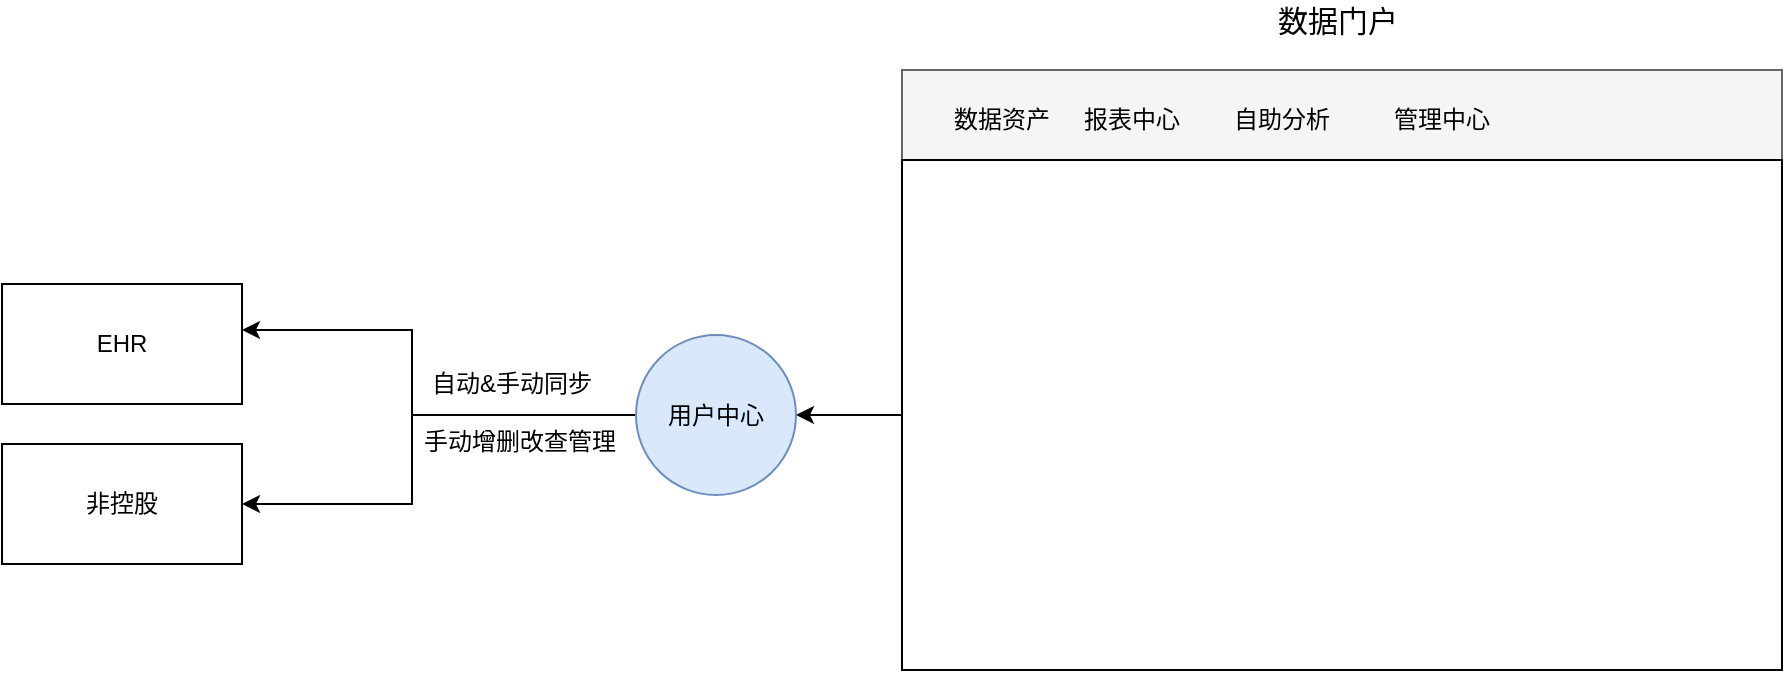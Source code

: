 <mxfile version="13.8.7" type="github" pages="4">
  <diagram id="wyeh-DEslIX5HUMllB9E" name="用户登录">
    <mxGraphModel dx="1378" dy="803" grid="0" gridSize="10" guides="1" tooltips="1" connect="1" arrows="1" fold="1" page="0" pageScale="1" pageWidth="1169" pageHeight="1654" math="0" shadow="0">
      <root>
        <mxCell id="0" />
        <mxCell id="1" parent="0" />
        <mxCell id="Wcl087vezOpqiJ7zV3I6-6" value="" style="rounded=0;whiteSpace=wrap;html=1;fillColor=#f5f5f5;strokeColor=#666666;fontColor=#333333;" parent="1" vertex="1">
          <mxGeometry x="490" y="263" width="440" height="45" as="geometry" />
        </mxCell>
        <mxCell id="dgVE0eAPtg8r2mzdLM1t-9" style="edgeStyle=orthogonalEdgeStyle;rounded=0;orthogonalLoop=1;jettySize=auto;html=1;exitX=0;exitY=0.5;exitDx=0;exitDy=0;entryX=1;entryY=0.5;entryDx=0;entryDy=0;" parent="1" source="Wcl087vezOpqiJ7zV3I6-1" target="dgVE0eAPtg8r2mzdLM1t-5" edge="1">
          <mxGeometry relative="1" as="geometry">
            <mxPoint x="320" y="435" as="sourcePoint" />
            <Array as="points">
              <mxPoint x="245" y="436" />
              <mxPoint x="245" y="480" />
            </Array>
          </mxGeometry>
        </mxCell>
        <mxCell id="dgVE0eAPtg8r2mzdLM1t-12" style="edgeStyle=orthogonalEdgeStyle;rounded=0;orthogonalLoop=1;jettySize=auto;html=1;entryX=1;entryY=0.383;entryDx=0;entryDy=0;entryPerimeter=0;exitX=0;exitY=0.5;exitDx=0;exitDy=0;" parent="1" source="Wcl087vezOpqiJ7zV3I6-1" target="dgVE0eAPtg8r2mzdLM1t-4" edge="1">
          <mxGeometry relative="1" as="geometry">
            <mxPoint x="320" y="435" as="sourcePoint" />
            <Array as="points">
              <mxPoint x="245" y="436" />
              <mxPoint x="245" y="393" />
            </Array>
          </mxGeometry>
        </mxCell>
        <mxCell id="dgVE0eAPtg8r2mzdLM1t-4" value="EHR" style="rounded=0;whiteSpace=wrap;html=1;" parent="1" vertex="1">
          <mxGeometry x="40" y="370" width="120" height="60" as="geometry" />
        </mxCell>
        <mxCell id="dgVE0eAPtg8r2mzdLM1t-5" value="非控股" style="rounded=0;whiteSpace=wrap;html=1;" parent="1" vertex="1">
          <mxGeometry x="40" y="450" width="120" height="60" as="geometry" />
        </mxCell>
        <mxCell id="dgVE0eAPtg8r2mzdLM1t-13" value="自动&amp;amp;手动同步" style="text;html=1;strokeColor=none;fillColor=none;align=center;verticalAlign=middle;whiteSpace=wrap;rounded=0;" parent="1" vertex="1">
          <mxGeometry x="250" y="410" width="90" height="20" as="geometry" />
        </mxCell>
        <mxCell id="dgVE0eAPtg8r2mzdLM1t-15" value="&lt;font style=&quot;font-size: 15px&quot;&gt;数据门户&lt;/font&gt;" style="text;html=1;strokeColor=none;fillColor=none;align=center;verticalAlign=middle;whiteSpace=wrap;rounded=0;" parent="1" vertex="1">
          <mxGeometry x="657.5" y="228" width="100" height="20" as="geometry" />
        </mxCell>
        <mxCell id="Wcl087vezOpqiJ7zV3I6-7" style="edgeStyle=orthogonalEdgeStyle;rounded=0;orthogonalLoop=1;jettySize=auto;html=1;exitX=0;exitY=0.5;exitDx=0;exitDy=0;entryX=1;entryY=0.5;entryDx=0;entryDy=0;" parent="1" source="dgVE0eAPtg8r2mzdLM1t-17" target="Wcl087vezOpqiJ7zV3I6-1" edge="1">
          <mxGeometry relative="1" as="geometry" />
        </mxCell>
        <mxCell id="dgVE0eAPtg8r2mzdLM1t-17" value="" style="rounded=0;whiteSpace=wrap;html=1;" parent="1" vertex="1">
          <mxGeometry x="490" y="308" width="440" height="255" as="geometry" />
        </mxCell>
        <mxCell id="Wcl087vezOpqiJ7zV3I6-1" value="用户中心" style="ellipse;whiteSpace=wrap;html=1;aspect=fixed;fillColor=#dae8fc;strokeColor=#6c8ebf;" parent="1" vertex="1">
          <mxGeometry x="357" y="395.5" width="80" height="80" as="geometry" />
        </mxCell>
        <mxCell id="Wcl087vezOpqiJ7zV3I6-2" value="数据资产" style="text;html=1;strokeColor=none;fillColor=none;align=center;verticalAlign=middle;whiteSpace=wrap;rounded=0;" parent="1" vertex="1">
          <mxGeometry x="510" y="278" width="60" height="20" as="geometry" />
        </mxCell>
        <mxCell id="Wcl087vezOpqiJ7zV3I6-3" value="报表中心" style="text;html=1;strokeColor=none;fillColor=none;align=center;verticalAlign=middle;whiteSpace=wrap;rounded=0;" parent="1" vertex="1">
          <mxGeometry x="575" y="278" width="60" height="20" as="geometry" />
        </mxCell>
        <mxCell id="Wcl087vezOpqiJ7zV3I6-4" value="自助分析" style="text;html=1;strokeColor=none;fillColor=none;align=center;verticalAlign=middle;whiteSpace=wrap;rounded=0;" parent="1" vertex="1">
          <mxGeometry x="650" y="278" width="60" height="20" as="geometry" />
        </mxCell>
        <mxCell id="Wcl087vezOpqiJ7zV3I6-5" value="管理中心" style="text;html=1;strokeColor=none;fillColor=none;align=center;verticalAlign=middle;whiteSpace=wrap;rounded=0;" parent="1" vertex="1">
          <mxGeometry x="730" y="278" width="60" height="20" as="geometry" />
        </mxCell>
        <mxCell id="Wcl087vezOpqiJ7zV3I6-8" value="手动增删改查管理" style="text;html=1;strokeColor=none;fillColor=none;align=center;verticalAlign=middle;whiteSpace=wrap;rounded=0;" parent="1" vertex="1">
          <mxGeometry x="247" y="439" width="104" height="20" as="geometry" />
        </mxCell>
      </root>
    </mxGraphModel>
  </diagram>
  <diagram id="avnWjNWjPU4aOX5KObkh" name="权限控制">
    <mxGraphModel dx="1378" dy="803" grid="1" gridSize="10" guides="1" tooltips="1" connect="1" arrows="1" fold="1" page="1" pageScale="1" pageWidth="1169" pageHeight="1654" math="0" shadow="0">
      <root>
        <mxCell id="OsziL55888v6D7ve3e-J-0" />
        <mxCell id="OsziL55888v6D7ve3e-J-1" parent="OsziL55888v6D7ve3e-J-0" />
        <mxCell id="i9poHdWUBlSxaNIfTEHj-3" style="edgeStyle=orthogonalEdgeStyle;rounded=0;orthogonalLoop=1;jettySize=auto;html=1;" parent="OsziL55888v6D7ve3e-J-1" source="OsziL55888v6D7ve3e-J-2" target="i9poHdWUBlSxaNIfTEHj-2" edge="1">
          <mxGeometry relative="1" as="geometry" />
        </mxCell>
        <mxCell id="i9poHdWUBlSxaNIfTEHj-7" style="edgeStyle=orthogonalEdgeStyle;rounded=0;orthogonalLoop=1;jettySize=auto;html=1;exitX=0.5;exitY=1;exitDx=0;exitDy=0;entryX=0.5;entryY=0;entryDx=0;entryDy=0;" parent="OsziL55888v6D7ve3e-J-1" source="OsziL55888v6D7ve3e-J-2" target="i9poHdWUBlSxaNIfTEHj-6" edge="1">
          <mxGeometry relative="1" as="geometry" />
        </mxCell>
        <mxCell id="OsziL55888v6D7ve3e-J-2" value="用户&lt;br&gt;&lt;font color=&quot;#1008ff&quot;&gt;dh_user&lt;/font&gt;" style="ellipse;whiteSpace=wrap;html=1;aspect=fixed;fillColor=#dae8fc;strokeColor=#6c8ebf;" parent="OsziL55888v6D7ve3e-J-1" vertex="1">
          <mxGeometry x="465" y="440" width="80" height="80" as="geometry" />
        </mxCell>
        <mxCell id="i9poHdWUBlSxaNIfTEHj-24" style="edgeStyle=orthogonalEdgeStyle;rounded=0;orthogonalLoop=1;jettySize=auto;html=1;entryX=0;entryY=0.5;entryDx=0;entryDy=0;entryPerimeter=0;" parent="OsziL55888v6D7ve3e-J-1" source="OsziL55888v6D7ve3e-J-3" target="i9poHdWUBlSxaNIfTEHj-23" edge="1">
          <mxGeometry relative="1" as="geometry" />
        </mxCell>
        <mxCell id="Jp9jI565Ps0WdznfpB3e-1" style="edgeStyle=orthogonalEdgeStyle;rounded=0;orthogonalLoop=1;jettySize=auto;html=1;entryX=0.5;entryY=1;entryDx=0;entryDy=0;" parent="OsziL55888v6D7ve3e-J-1" source="OsziL55888v6D7ve3e-J-3" target="Jp9jI565Ps0WdznfpB3e-0" edge="1">
          <mxGeometry relative="1" as="geometry" />
        </mxCell>
        <mxCell id="OsziL55888v6D7ve3e-J-3" value="功能权限角色&lt;br&gt;&lt;font color=&quot;#1008ff&quot;&gt;auth_res_role&lt;/font&gt;" style="rounded=1;whiteSpace=wrap;html=1;fillColor=#d5e8d4;strokeColor=#82b366;" parent="OsziL55888v6D7ve3e-J-1" vertex="1">
          <mxGeometry x="445" y="250" width="120" height="60" as="geometry" />
        </mxCell>
        <mxCell id="OsziL55888v6D7ve3e-J-4" value="数据门户功能权限&lt;br&gt;&lt;font color=&quot;#1008ff&quot;&gt;auth_resource&lt;/font&gt;" style="rounded=1;whiteSpace=wrap;html=1;fillColor=#d5e8d4;strokeColor=#82b366;" parent="OsziL55888v6D7ve3e-J-1" vertex="1">
          <mxGeometry x="365" y="30" width="120" height="60" as="geometry" />
        </mxCell>
        <mxCell id="Jp9jI565Ps0WdznfpB3e-8" style="edgeStyle=orthogonalEdgeStyle;rounded=0;orthogonalLoop=1;jettySize=auto;html=1;entryX=0.5;entryY=0;entryDx=0;entryDy=0;" parent="OsziL55888v6D7ve3e-J-1" source="OsziL55888v6D7ve3e-J-5" target="Jp9jI565Ps0WdznfpB3e-7" edge="1">
          <mxGeometry relative="1" as="geometry" />
        </mxCell>
        <mxCell id="OsziL55888v6D7ve3e-J-5" value="数据权限角色&lt;br&gt;&lt;font color=&quot;#1008ff&quot;&gt;auth_data_role&lt;/font&gt;" style="rounded=1;whiteSpace=wrap;html=1;fillColor=#e1d5e7;strokeColor=#9673a6;" parent="OsziL55888v6D7ve3e-J-1" vertex="1">
          <mxGeometry x="445" y="650" width="120" height="60" as="geometry" />
        </mxCell>
        <mxCell id="i9poHdWUBlSxaNIfTEHj-21" style="edgeStyle=orthogonalEdgeStyle;rounded=0;orthogonalLoop=1;jettySize=auto;html=1;entryX=1;entryY=0.5;entryDx=0;entryDy=0;entryPerimeter=0;" parent="OsziL55888v6D7ve3e-J-1" source="OsziL55888v6D7ve3e-J-6" target="i9poHdWUBlSxaNIfTEHj-20" edge="1">
          <mxGeometry relative="1" as="geometry" />
        </mxCell>
        <mxCell id="OsziL55888v6D7ve3e-J-6" value="医院数据权限&lt;br&gt;&lt;span style=&quot;color: rgb(255 , 16 , 8)&quot;&gt;不用建表&lt;/span&gt;" style="rounded=1;whiteSpace=wrap;html=1;fillColor=#e1d5e7;strokeColor=#9673a6;" parent="OsziL55888v6D7ve3e-J-1" vertex="1">
          <mxGeometry x="360" y="870" width="120" height="60" as="geometry" />
        </mxCell>
        <mxCell id="i9poHdWUBlSxaNIfTEHj-4" style="edgeStyle=orthogonalEdgeStyle;rounded=0;orthogonalLoop=1;jettySize=auto;html=1;entryX=0.5;entryY=1;entryDx=0;entryDy=0;" parent="OsziL55888v6D7ve3e-J-1" source="i9poHdWUBlSxaNIfTEHj-2" target="OsziL55888v6D7ve3e-J-3" edge="1">
          <mxGeometry relative="1" as="geometry" />
        </mxCell>
        <mxCell id="i9poHdWUBlSxaNIfTEHj-2" value="【用户】与【功能角色】关联关系&lt;br&gt;&lt;font color=&quot;#1008ff&quot;&gt;auth_user_resouce_role&lt;/font&gt;" style="rounded=1;whiteSpace=wrap;html=1;fillColor=#ffe6cc;strokeColor=#d79b00;" parent="OsziL55888v6D7ve3e-J-1" vertex="1">
          <mxGeometry x="399.38" y="350" width="211.25" height="60" as="geometry" />
        </mxCell>
        <mxCell id="i9poHdWUBlSxaNIfTEHj-8" style="edgeStyle=orthogonalEdgeStyle;rounded=0;orthogonalLoop=1;jettySize=auto;html=1;" parent="OsziL55888v6D7ve3e-J-1" source="i9poHdWUBlSxaNIfTEHj-6" target="OsziL55888v6D7ve3e-J-5" edge="1">
          <mxGeometry relative="1" as="geometry" />
        </mxCell>
        <mxCell id="i9poHdWUBlSxaNIfTEHj-6" value="【用户】与【数据角色】关联关系&lt;br&gt;&lt;font color=&quot;#1008ff&quot;&gt;auth_user_data_role&lt;/font&gt;" style="rounded=1;whiteSpace=wrap;html=1;fillColor=#ffe6cc;strokeColor=#d79b00;" parent="OsziL55888v6D7ve3e-J-1" vertex="1">
          <mxGeometry x="404.38" y="560" width="201.25" height="60" as="geometry" />
        </mxCell>
        <mxCell id="i9poHdWUBlSxaNIfTEHj-10" value="数据门户数据权限&lt;br&gt;&lt;font color=&quot;#1008ff&quot;&gt;auth_data&lt;/font&gt;" style="rounded=1;whiteSpace=wrap;html=1;fillColor=#e1d5e7;strokeColor=#9673a6;" parent="OsziL55888v6D7ve3e-J-1" vertex="1">
          <mxGeometry x="520" y="870" width="120" height="60" as="geometry" />
        </mxCell>
        <mxCell id="i9poHdWUBlSxaNIfTEHj-16" style="edgeStyle=orthogonalEdgeStyle;rounded=0;orthogonalLoop=1;jettySize=auto;html=1;entryX=0;entryY=0.5;entryDx=0;entryDy=0;entryPerimeter=0;" parent="OsziL55888v6D7ve3e-J-1" source="i9poHdWUBlSxaNIfTEHj-12" target="i9poHdWUBlSxaNIfTEHj-18" edge="1">
          <mxGeometry relative="1" as="geometry">
            <mxPoint x="785" y="60" as="targetPoint" />
          </mxGeometry>
        </mxCell>
        <mxCell id="i9poHdWUBlSxaNIfTEHj-12" value="Davinci功能权限&lt;br&gt;&lt;font color=&quot;#ff1008&quot;&gt;不用建表&lt;/font&gt;" style="rounded=1;whiteSpace=wrap;html=1;fillColor=#d5e8d4;strokeColor=#82b366;" parent="OsziL55888v6D7ve3e-J-1" vertex="1">
          <mxGeometry x="535" y="30" width="120" height="60" as="geometry" />
        </mxCell>
        <mxCell id="i9poHdWUBlSxaNIfTEHj-17" value="跟Davinci平台对接" style="text;html=1;strokeColor=none;fillColor=none;align=center;verticalAlign=middle;whiteSpace=wrap;rounded=0;" parent="OsziL55888v6D7ve3e-J-1" vertex="1">
          <mxGeometry x="665" y="60" width="130" height="20" as="geometry" />
        </mxCell>
        <mxCell id="i9poHdWUBlSxaNIfTEHj-18" value="&lt;span&gt;Davinci&lt;/span&gt;" style="shape=cylinder3;whiteSpace=wrap;html=1;boundedLbl=1;backgroundOutline=1;size=15;" parent="OsziL55888v6D7ve3e-J-1" vertex="1">
          <mxGeometry x="805" y="20" width="60" height="80" as="geometry" />
        </mxCell>
        <mxCell id="i9poHdWUBlSxaNIfTEHj-20" value="&lt;span&gt;医院基础信息表&lt;/span&gt;" style="shape=cylinder3;whiteSpace=wrap;html=1;boundedLbl=1;backgroundOutline=1;size=15;" parent="OsziL55888v6D7ve3e-J-1" vertex="1">
          <mxGeometry x="210" y="860" width="60" height="80" as="geometry" />
        </mxCell>
        <mxCell id="i9poHdWUBlSxaNIfTEHj-22" value="跟Davinci平台对接，将角色与Davinci平台的角色映射起来" style="text;html=1;strokeColor=none;fillColor=none;align=center;verticalAlign=middle;whiteSpace=wrap;rounded=0;" parent="OsziL55888v6D7ve3e-J-1" vertex="1">
          <mxGeometry x="565" y="270" width="170" height="20" as="geometry" />
        </mxCell>
        <mxCell id="i9poHdWUBlSxaNIfTEHj-23" value="&lt;span&gt;Davinci&lt;/span&gt;" style="shape=cylinder3;whiteSpace=wrap;html=1;boundedLbl=1;backgroundOutline=1;size=15;" parent="OsziL55888v6D7ve3e-J-1" vertex="1">
          <mxGeometry x="755" y="240" width="60" height="80" as="geometry" />
        </mxCell>
        <mxCell id="i9poHdWUBlSxaNIfTEHj-28" style="edgeStyle=orthogonalEdgeStyle;rounded=0;orthogonalLoop=1;jettySize=auto;html=1;exitX=0;exitY=0.5;exitDx=0;exitDy=0;exitPerimeter=0;entryX=1;entryY=0.5;entryDx=0;entryDy=0;" parent="OsziL55888v6D7ve3e-J-1" source="i9poHdWUBlSxaNIfTEHj-27" target="i9poHdWUBlSxaNIfTEHj-6" edge="1">
          <mxGeometry relative="1" as="geometry">
            <mxPoint x="635.63" y="590" as="targetPoint" />
          </mxGeometry>
        </mxCell>
        <mxCell id="i9poHdWUBlSxaNIfTEHj-27" value="&lt;span&gt;Davinci&lt;br&gt;SQL查询&lt;br&gt;&lt;/span&gt;" style="shape=cylinder3;whiteSpace=wrap;html=1;boundedLbl=1;backgroundOutline=1;size=15;" parent="OsziL55888v6D7ve3e-J-1" vertex="1">
          <mxGeometry x="840" y="550" width="60" height="80" as="geometry" />
        </mxCell>
        <mxCell id="i9poHdWUBlSxaNIfTEHj-29" value="Davinci做SQL查询时，获取该用户所拥有的数据权限，并在Davinci平台进行数据权限控制" style="text;html=1;strokeColor=none;fillColor=none;align=center;verticalAlign=middle;whiteSpace=wrap;rounded=0;" parent="OsziL55888v6D7ve3e-J-1" vertex="1">
          <mxGeometry x="645" y="580" width="170" height="20" as="geometry" />
        </mxCell>
        <mxCell id="Jp9jI565Ps0WdznfpB3e-2" style="edgeStyle=orthogonalEdgeStyle;rounded=0;orthogonalLoop=1;jettySize=auto;html=1;entryX=0.5;entryY=1;entryDx=0;entryDy=0;" parent="OsziL55888v6D7ve3e-J-1" source="Jp9jI565Ps0WdznfpB3e-0" target="i9poHdWUBlSxaNIfTEHj-12" edge="1">
          <mxGeometry relative="1" as="geometry" />
        </mxCell>
        <mxCell id="Jp9jI565Ps0WdznfpB3e-3" style="edgeStyle=orthogonalEdgeStyle;rounded=0;orthogonalLoop=1;jettySize=auto;html=1;entryX=0.5;entryY=1;entryDx=0;entryDy=0;" parent="OsziL55888v6D7ve3e-J-1" source="Jp9jI565Ps0WdznfpB3e-0" target="OsziL55888v6D7ve3e-J-4" edge="1">
          <mxGeometry relative="1" as="geometry" />
        </mxCell>
        <mxCell id="Jp9jI565Ps0WdznfpB3e-0" value="【功能权限角色】与【功能权限】关联关系&lt;br&gt;&lt;font color=&quot;#1008ff&quot;&gt;auth_role_resource&lt;/font&gt;" style="rounded=1;whiteSpace=wrap;html=1;fillColor=#ffe6cc;strokeColor=#d79b00;" parent="OsziL55888v6D7ve3e-J-1" vertex="1">
          <mxGeometry x="378.75" y="150" width="252.5" height="60" as="geometry" />
        </mxCell>
        <mxCell id="Jp9jI565Ps0WdznfpB3e-5" style="edgeStyle=orthogonalEdgeStyle;rounded=0;orthogonalLoop=1;jettySize=auto;html=1;entryX=0;entryY=0.5;entryDx=0;entryDy=0;" parent="OsziL55888v6D7ve3e-J-1" source="Jp9jI565Ps0WdznfpB3e-4" target="OsziL55888v6D7ve3e-J-2" edge="1">
          <mxGeometry relative="1" as="geometry" />
        </mxCell>
        <mxCell id="Jp9jI565Ps0WdznfpB3e-4" value="&lt;span&gt;Davinci&lt;/span&gt;" style="shape=cylinder3;whiteSpace=wrap;html=1;boundedLbl=1;backgroundOutline=1;size=15;" parent="OsziL55888v6D7ve3e-J-1" vertex="1">
          <mxGeometry x="275" y="440" width="60" height="80" as="geometry" />
        </mxCell>
        <mxCell id="Jp9jI565Ps0WdznfpB3e-6" value="Davnci平台用户信息&lt;br&gt;统一从用户中心读取" style="text;html=1;strokeColor=none;fillColor=none;align=center;verticalAlign=middle;whiteSpace=wrap;rounded=0;" parent="OsziL55888v6D7ve3e-J-1" vertex="1">
          <mxGeometry x="336" y="483" width="120" height="20" as="geometry" />
        </mxCell>
        <mxCell id="Jp9jI565Ps0WdznfpB3e-9" style="edgeStyle=orthogonalEdgeStyle;rounded=0;orthogonalLoop=1;jettySize=auto;html=1;entryX=0.5;entryY=0;entryDx=0;entryDy=0;" parent="OsziL55888v6D7ve3e-J-1" source="Jp9jI565Ps0WdznfpB3e-7" target="OsziL55888v6D7ve3e-J-6" edge="1">
          <mxGeometry relative="1" as="geometry" />
        </mxCell>
        <mxCell id="Jp9jI565Ps0WdznfpB3e-10" style="edgeStyle=orthogonalEdgeStyle;rounded=0;orthogonalLoop=1;jettySize=auto;html=1;entryX=0.5;entryY=0;entryDx=0;entryDy=0;" parent="OsziL55888v6D7ve3e-J-1" source="Jp9jI565Ps0WdznfpB3e-7" target="i9poHdWUBlSxaNIfTEHj-10" edge="1">
          <mxGeometry relative="1" as="geometry" />
        </mxCell>
        <mxCell id="Jp9jI565Ps0WdznfpB3e-7" value="【数据权限角色】 与【数据权限】关联关系&lt;br&gt;&lt;font color=&quot;#1008ff&quot;&gt;auth_role_data&lt;/font&gt;" style="rounded=1;whiteSpace=wrap;html=1;fillColor=#ffe6cc;strokeColor=#d79b00;" parent="OsziL55888v6D7ve3e-J-1" vertex="1">
          <mxGeometry x="386.25" y="740" width="237.5" height="60" as="geometry" />
        </mxCell>
      </root>
    </mxGraphModel>
  </diagram>
  <diagram id="1SC_o1a23PIcUcppPwyi" name="nginx">
    <mxGraphModel dx="1378" dy="803" grid="0" gridSize="10" guides="1" tooltips="1" connect="1" arrows="1" fold="1" page="1" pageScale="1" pageWidth="1169" pageHeight="1654" math="0" shadow="0">
      <root>
        <mxCell id="N7DCPrjBFFFNstaVeyjk-0" />
        <mxCell id="N7DCPrjBFFFNstaVeyjk-1" parent="N7DCPrjBFFFNstaVeyjk-0" />
        <mxCell id="N7DCPrjBFFFNstaVeyjk-2" value="" style="rounded=0;whiteSpace=wrap;html=1;" vertex="1" parent="N7DCPrjBFFFNstaVeyjk-1">
          <mxGeometry x="68" y="270" width="470" height="300" as="geometry" />
        </mxCell>
        <mxCell id="N7DCPrjBFFFNstaVeyjk-3" value="&lt;font style=&quot;font-size: 20px&quot;&gt;davinci子项目&lt;/font&gt;" style="rounded=0;whiteSpace=wrap;html=1;" vertex="1" parent="N7DCPrjBFFFNstaVeyjk-1">
          <mxGeometry x="225" y="330" width="148.5" height="60" as="geometry" />
        </mxCell>
        <mxCell id="N7DCPrjBFFFNstaVeyjk-4" value="&lt;font style=&quot;font-size: 16px&quot;&gt;datahub（主项目）&lt;/font&gt;" style="text;html=1;strokeColor=none;fillColor=none;align=center;verticalAlign=middle;whiteSpace=wrap;rounded=0;" vertex="1" parent="N7DCPrjBFFFNstaVeyjk-1">
          <mxGeometry x="217.5" y="235" width="170" height="20" as="geometry" />
        </mxCell>
        <mxCell id="N7DCPrjBFFFNstaVeyjk-7" style="edgeStyle=orthogonalEdgeStyle;rounded=0;orthogonalLoop=1;jettySize=auto;html=1;exitX=0.5;exitY=1;exitDx=0;exitDy=0;entryX=0.5;entryY=0;entryDx=0;entryDy=0;" edge="1" parent="N7DCPrjBFFFNstaVeyjk-1" source="N7DCPrjBFFFNstaVeyjk-5" target="N7DCPrjBFFFNstaVeyjk-4">
          <mxGeometry relative="1" as="geometry" />
        </mxCell>
        <mxCell id="N7DCPrjBFFFNstaVeyjk-5" value="&lt;font style=&quot;font-size: 17px&quot;&gt;浏览器&lt;/font&gt;" style="ellipse;whiteSpace=wrap;html=1;rounded=0;" vertex="1" parent="N7DCPrjBFFFNstaVeyjk-1">
          <mxGeometry x="242.5" y="20" width="120" height="80" as="geometry" />
        </mxCell>
        <mxCell id="N7DCPrjBFFFNstaVeyjk-9" value="&lt;font style=&quot;font-size: 14px&quot;&gt;浏览器访问datahub平台的后端接口：&lt;/font&gt;&lt;font color=&quot;#1008ff&quot; style=&quot;font-size: 14px&quot;&gt;&lt;a href=&quot;https://datahub-test.rp-field.com/auto_analysis/xxxx&quot; style=&quot;font-family: &amp;#34;helvetica neue&amp;#34;&quot;&gt;https://datahub-test.rp-field.com/a&lt;/a&gt;pi&lt;/font&gt;" style="text;html=1;strokeColor=none;fillColor=none;align=center;verticalAlign=middle;whiteSpace=wrap;rounded=0;" vertex="1" parent="N7DCPrjBFFFNstaVeyjk-1">
          <mxGeometry x="300" y="130" width="480" height="20" as="geometry" />
        </mxCell>
        <mxCell id="N7DCPrjBFFFNstaVeyjk-10" value="&lt;font style=&quot;font-size: 14px&quot;&gt;浏览器通过datahub平台跨域访问davinci项目：&lt;/font&gt;&lt;a href=&quot;https://datahub-test.rp-field.com/auto_analysis/xxxx&quot; style=&quot;font-family: &amp;#34;helvetica neue&amp;#34; ; font-size: 13px&quot;&gt;https://datahub-test.rp-field.com/auto_analysis/xxxx&lt;/a&gt;" style="text;html=1;strokeColor=none;fillColor=none;align=center;verticalAlign=middle;whiteSpace=wrap;rounded=0;" vertex="1" parent="N7DCPrjBFFFNstaVeyjk-1">
          <mxGeometry x="350" y="350" width="657.5" height="20" as="geometry" />
        </mxCell>
        <mxCell id="N7DCPrjBFFFNstaVeyjk-11" value="proxy_pass http://172.28.35.70:8084" style="rounded=1;whiteSpace=wrap;html=1;" vertex="1" parent="N7DCPrjBFFFNstaVeyjk-1">
          <mxGeometry x="635" y="430" width="280" height="170" as="geometry" />
        </mxCell>
        <mxCell id="N7DCPrjBFFFNstaVeyjk-12" value="&lt;font style=&quot;font-size: 14px&quot;&gt;nginx代理davinci项目访问地址&lt;/font&gt;" style="text;html=1;strokeColor=none;fillColor=none;align=center;verticalAlign=middle;whiteSpace=wrap;rounded=0;" vertex="1" parent="N7DCPrjBFFFNstaVeyjk-1">
          <mxGeometry x="670" y="400" width="210" height="20" as="geometry" />
        </mxCell>
        <mxCell id="N7DCPrjBFFFNstaVeyjk-15" value="" style="endArrow=classic;html=1;exitX=0.5;exitY=1;exitDx=0;exitDy=0;entryX=0;entryY=0.5;entryDx=0;entryDy=0;" edge="1" parent="N7DCPrjBFFFNstaVeyjk-1" source="N7DCPrjBFFFNstaVeyjk-3" target="N7DCPrjBFFFNstaVeyjk-11">
          <mxGeometry width="50" height="50" relative="1" as="geometry">
            <mxPoint x="410" y="540" as="sourcePoint" />
            <mxPoint x="460" y="490" as="targetPoint" />
          </mxGeometry>
        </mxCell>
      </root>
    </mxGraphModel>
  </diagram>
  <diagram id="1w2n2Yp8SvKOhs1gkvAM" name="Davinci权限关系">
    <mxGraphModel dx="1378" dy="803" grid="1" gridSize="10" guides="1" tooltips="1" connect="1" arrows="1" fold="1" page="1" pageScale="1" pageWidth="1169" pageHeight="1654" math="0" shadow="0">
      <root>
        <mxCell id="w-u-WzieLuxH61Kop9Gj-0" />
        <mxCell id="w-u-WzieLuxH61Kop9Gj-1" parent="w-u-WzieLuxH61Kop9Gj-0" />
        <mxCell id="w-u-WzieLuxH61Kop9Gj-3" value="" style="rounded=0;whiteSpace=wrap;html=1;fillColor=#dae8fc;strokeColor=#6c8ebf;" vertex="1" parent="w-u-WzieLuxH61Kop9Gj-1">
          <mxGeometry x="150" y="80" width="910" height="690" as="geometry" />
        </mxCell>
        <mxCell id="w-u-WzieLuxH61Kop9Gj-4" value="组织" style="text;html=1;strokeColor=none;fillColor=none;align=center;verticalAlign=middle;whiteSpace=wrap;rounded=0;" vertex="1" parent="w-u-WzieLuxH61Kop9Gj-1">
          <mxGeometry x="990" y="730" width="50" height="30" as="geometry" />
        </mxCell>
        <mxCell id="w-u-WzieLuxH61Kop9Gj-5" value="" style="rounded=0;whiteSpace=wrap;html=1;fillColor=#d5e8d4;strokeColor=#82b366;" vertex="1" parent="w-u-WzieLuxH61Kop9Gj-1">
          <mxGeometry x="190" y="100" width="830" height="150" as="geometry" />
        </mxCell>
        <mxCell id="w-u-WzieLuxH61Kop9Gj-7" value="" style="rounded=0;whiteSpace=wrap;html=1;fillColor=#d5e8d4;strokeColor=#82b366;" vertex="1" parent="w-u-WzieLuxH61Kop9Gj-1">
          <mxGeometry x="190" y="570" width="830" height="150" as="geometry" />
        </mxCell>
        <mxCell id="w-u-WzieLuxH61Kop9Gj-8" value="项目A" style="text;html=1;strokeColor=none;fillColor=none;align=center;verticalAlign=middle;whiteSpace=wrap;rounded=0;" vertex="1" parent="w-u-WzieLuxH61Kop9Gj-1">
          <mxGeometry x="570" y="110" width="40" height="20" as="geometry" />
        </mxCell>
        <mxCell id="w-u-WzieLuxH61Kop9Gj-9" value="项目B" style="text;html=1;strokeColor=none;fillColor=none;align=center;verticalAlign=middle;whiteSpace=wrap;rounded=0;" vertex="1" parent="w-u-WzieLuxH61Kop9Gj-1">
          <mxGeometry x="580" y="580" width="40" height="20" as="geometry" />
        </mxCell>
        <mxCell id="w-u-WzieLuxH61Kop9Gj-12" value="" style="rounded=0;whiteSpace=wrap;html=1;fillColor=#ffe6cc;strokeColor=#d79b00;" vertex="1" parent="w-u-WzieLuxH61Kop9Gj-1">
          <mxGeometry x="600" y="310" width="190" height="80" as="geometry" />
        </mxCell>
        <mxCell id="w-u-WzieLuxH61Kop9Gj-13" value="角色A" style="text;html=1;strokeColor=none;fillColor=none;align=center;verticalAlign=middle;whiteSpace=wrap;rounded=0;" vertex="1" parent="w-u-WzieLuxH61Kop9Gj-1">
          <mxGeometry x="750" y="370" width="40" height="20" as="geometry" />
        </mxCell>
        <mxCell id="w-u-WzieLuxH61Kop9Gj-17" value="" style="rounded=0;whiteSpace=wrap;html=1;fillColor=none;strokeWidth=2;strokeColor=#EABFBE;" vertex="1" parent="w-u-WzieLuxH61Kop9Gj-1">
          <mxGeometry x="280" y="310" width="230" height="180" as="geometry" />
        </mxCell>
        <mxCell id="w-u-WzieLuxH61Kop9Gj-16" value="" style="ellipse;whiteSpace=wrap;html=1;aspect=fixed;fillColor=#e1d5e7;strokeColor=#9673a6;" vertex="1" parent="w-u-WzieLuxH61Kop9Gj-1">
          <mxGeometry x="300" y="330" width="30" height="30" as="geometry" />
        </mxCell>
        <mxCell id="w-u-WzieLuxH61Kop9Gj-18" value="成员" style="text;html=1;strokeColor=none;fillColor=none;align=center;verticalAlign=middle;whiteSpace=wrap;rounded=0;" vertex="1" parent="w-u-WzieLuxH61Kop9Gj-1">
          <mxGeometry x="460" y="460" width="40" height="20" as="geometry" />
        </mxCell>
        <mxCell id="w-u-WzieLuxH61Kop9Gj-19" value="" style="ellipse;whiteSpace=wrap;html=1;aspect=fixed;fillColor=#e1d5e7;strokeColor=#9673a6;" vertex="1" parent="w-u-WzieLuxH61Kop9Gj-1">
          <mxGeometry x="350" y="330" width="30" height="30" as="geometry" />
        </mxCell>
        <mxCell id="w-u-WzieLuxH61Kop9Gj-20" value="" style="ellipse;whiteSpace=wrap;html=1;aspect=fixed;fillColor=#e1d5e7;strokeColor=#9673a6;" vertex="1" parent="w-u-WzieLuxH61Kop9Gj-1">
          <mxGeometry x="400" y="330" width="30" height="30" as="geometry" />
        </mxCell>
        <mxCell id="w-u-WzieLuxH61Kop9Gj-21" value="" style="ellipse;whiteSpace=wrap;html=1;aspect=fixed;fillColor=#e1d5e7;strokeColor=#9673a6;" vertex="1" parent="w-u-WzieLuxH61Kop9Gj-1">
          <mxGeometry x="450" y="330" width="30" height="30" as="geometry" />
        </mxCell>
        <mxCell id="w-u-WzieLuxH61Kop9Gj-22" value="" style="ellipse;whiteSpace=wrap;html=1;aspect=fixed;fillColor=#e1d5e7;strokeColor=#9673a6;" vertex="1" parent="w-u-WzieLuxH61Kop9Gj-1">
          <mxGeometry x="300" y="380" width="30" height="30" as="geometry" />
        </mxCell>
        <mxCell id="w-u-WzieLuxH61Kop9Gj-23" value="" style="ellipse;whiteSpace=wrap;html=1;aspect=fixed;fillColor=#e1d5e7;strokeColor=#9673a6;" vertex="1" parent="w-u-WzieLuxH61Kop9Gj-1">
          <mxGeometry x="350" y="380" width="30" height="30" as="geometry" />
        </mxCell>
        <mxCell id="w-u-WzieLuxH61Kop9Gj-24" value="" style="ellipse;whiteSpace=wrap;html=1;aspect=fixed;fillColor=#e1d5e7;strokeColor=#9673a6;" vertex="1" parent="w-u-WzieLuxH61Kop9Gj-1">
          <mxGeometry x="400" y="380" width="30" height="30" as="geometry" />
        </mxCell>
        <mxCell id="w-u-WzieLuxH61Kop9Gj-25" value="" style="ellipse;whiteSpace=wrap;html=1;aspect=fixed;fillColor=#e1d5e7;strokeColor=#9673a6;" vertex="1" parent="w-u-WzieLuxH61Kop9Gj-1">
          <mxGeometry x="450" y="380" width="30" height="30" as="geometry" />
        </mxCell>
        <mxCell id="w-u-WzieLuxH61Kop9Gj-26" value="" style="ellipse;whiteSpace=wrap;html=1;aspect=fixed;fillColor=#e1d5e7;strokeColor=#9673a6;" vertex="1" parent="w-u-WzieLuxH61Kop9Gj-1">
          <mxGeometry x="300" y="430" width="30" height="30" as="geometry" />
        </mxCell>
        <mxCell id="w-u-WzieLuxH61Kop9Gj-27" value="" style="ellipse;whiteSpace=wrap;html=1;aspect=fixed;fillColor=#e1d5e7;strokeColor=#9673a6;" vertex="1" parent="w-u-WzieLuxH61Kop9Gj-1">
          <mxGeometry x="350" y="430" width="30" height="30" as="geometry" />
        </mxCell>
        <mxCell id="w-u-WzieLuxH61Kop9Gj-28" value="" style="ellipse;whiteSpace=wrap;html=1;aspect=fixed;fillColor=#e1d5e7;strokeColor=#9673a6;" vertex="1" parent="w-u-WzieLuxH61Kop9Gj-1">
          <mxGeometry x="400" y="430" width="30" height="30" as="geometry" />
        </mxCell>
        <mxCell id="w-u-WzieLuxH61Kop9Gj-29" value="" style="ellipse;whiteSpace=wrap;html=1;aspect=fixed;fillColor=#e1d5e7;strokeColor=#9673a6;" vertex="1" parent="w-u-WzieLuxH61Kop9Gj-1">
          <mxGeometry x="450" y="430" width="30" height="30" as="geometry" />
        </mxCell>
        <mxCell id="w-u-WzieLuxH61Kop9Gj-30" value="" style="endArrow=classic;html=1;exitX=1;exitY=0.206;exitDx=0;exitDy=0;exitPerimeter=0;entryX=0;entryY=0.25;entryDx=0;entryDy=0;" edge="1" parent="w-u-WzieLuxH61Kop9Gj-1" source="w-u-WzieLuxH61Kop9Gj-17" target="w-u-WzieLuxH61Kop9Gj-12">
          <mxGeometry width="50" height="50" relative="1" as="geometry">
            <mxPoint x="520" y="390" as="sourcePoint" />
            <mxPoint x="570" y="340" as="targetPoint" />
          </mxGeometry>
        </mxCell>
        <mxCell id="w-u-WzieLuxH61Kop9Gj-31" value="" style="rounded=0;whiteSpace=wrap;html=1;fillColor=#ffe6cc;strokeColor=#d79b00;" vertex="1" parent="w-u-WzieLuxH61Kop9Gj-1">
          <mxGeometry x="600" y="410" width="190" height="80" as="geometry" />
        </mxCell>
        <mxCell id="w-u-WzieLuxH61Kop9Gj-32" value="角色B" style="text;html=1;strokeColor=none;fillColor=none;align=center;verticalAlign=middle;whiteSpace=wrap;rounded=0;" vertex="1" parent="w-u-WzieLuxH61Kop9Gj-1">
          <mxGeometry x="750" y="470" width="40" height="20" as="geometry" />
        </mxCell>
        <mxCell id="w-u-WzieLuxH61Kop9Gj-33" value="" style="endArrow=classic;html=1;exitX=1;exitY=0.75;exitDx=0;exitDy=0;entryX=0;entryY=0.5;entryDx=0;entryDy=0;" edge="1" parent="w-u-WzieLuxH61Kop9Gj-1" source="w-u-WzieLuxH61Kop9Gj-17" target="w-u-WzieLuxH61Kop9Gj-31">
          <mxGeometry width="50" height="50" relative="1" as="geometry">
            <mxPoint x="530" y="480" as="sourcePoint" />
            <mxPoint x="580" y="430" as="targetPoint" />
          </mxGeometry>
        </mxCell>
        <mxCell id="w-u-WzieLuxH61Kop9Gj-34" value="" style="endArrow=classic;html=1;exitX=0.5;exitY=1;exitDx=0;exitDy=0;entryX=0.5;entryY=0;entryDx=0;entryDy=0;" edge="1" parent="w-u-WzieLuxH61Kop9Gj-1" source="w-u-WzieLuxH61Kop9Gj-31" target="w-u-WzieLuxH61Kop9Gj-7">
          <mxGeometry width="50" height="50" relative="1" as="geometry">
            <mxPoint x="840" y="530" as="sourcePoint" />
            <mxPoint x="890" y="480" as="targetPoint" />
          </mxGeometry>
        </mxCell>
        <mxCell id="w-u-WzieLuxH61Kop9Gj-35" value="" style="endArrow=classic;html=1;exitX=0.5;exitY=0;exitDx=0;exitDy=0;entryX=0.5;entryY=1;entryDx=0;entryDy=0;" edge="1" parent="w-u-WzieLuxH61Kop9Gj-1" source="w-u-WzieLuxH61Kop9Gj-12" target="w-u-WzieLuxH61Kop9Gj-5">
          <mxGeometry width="50" height="50" relative="1" as="geometry">
            <mxPoint x="705" y="500" as="sourcePoint" />
            <mxPoint x="615" y="580" as="targetPoint" />
          </mxGeometry>
        </mxCell>
      </root>
    </mxGraphModel>
  </diagram>
</mxfile>
